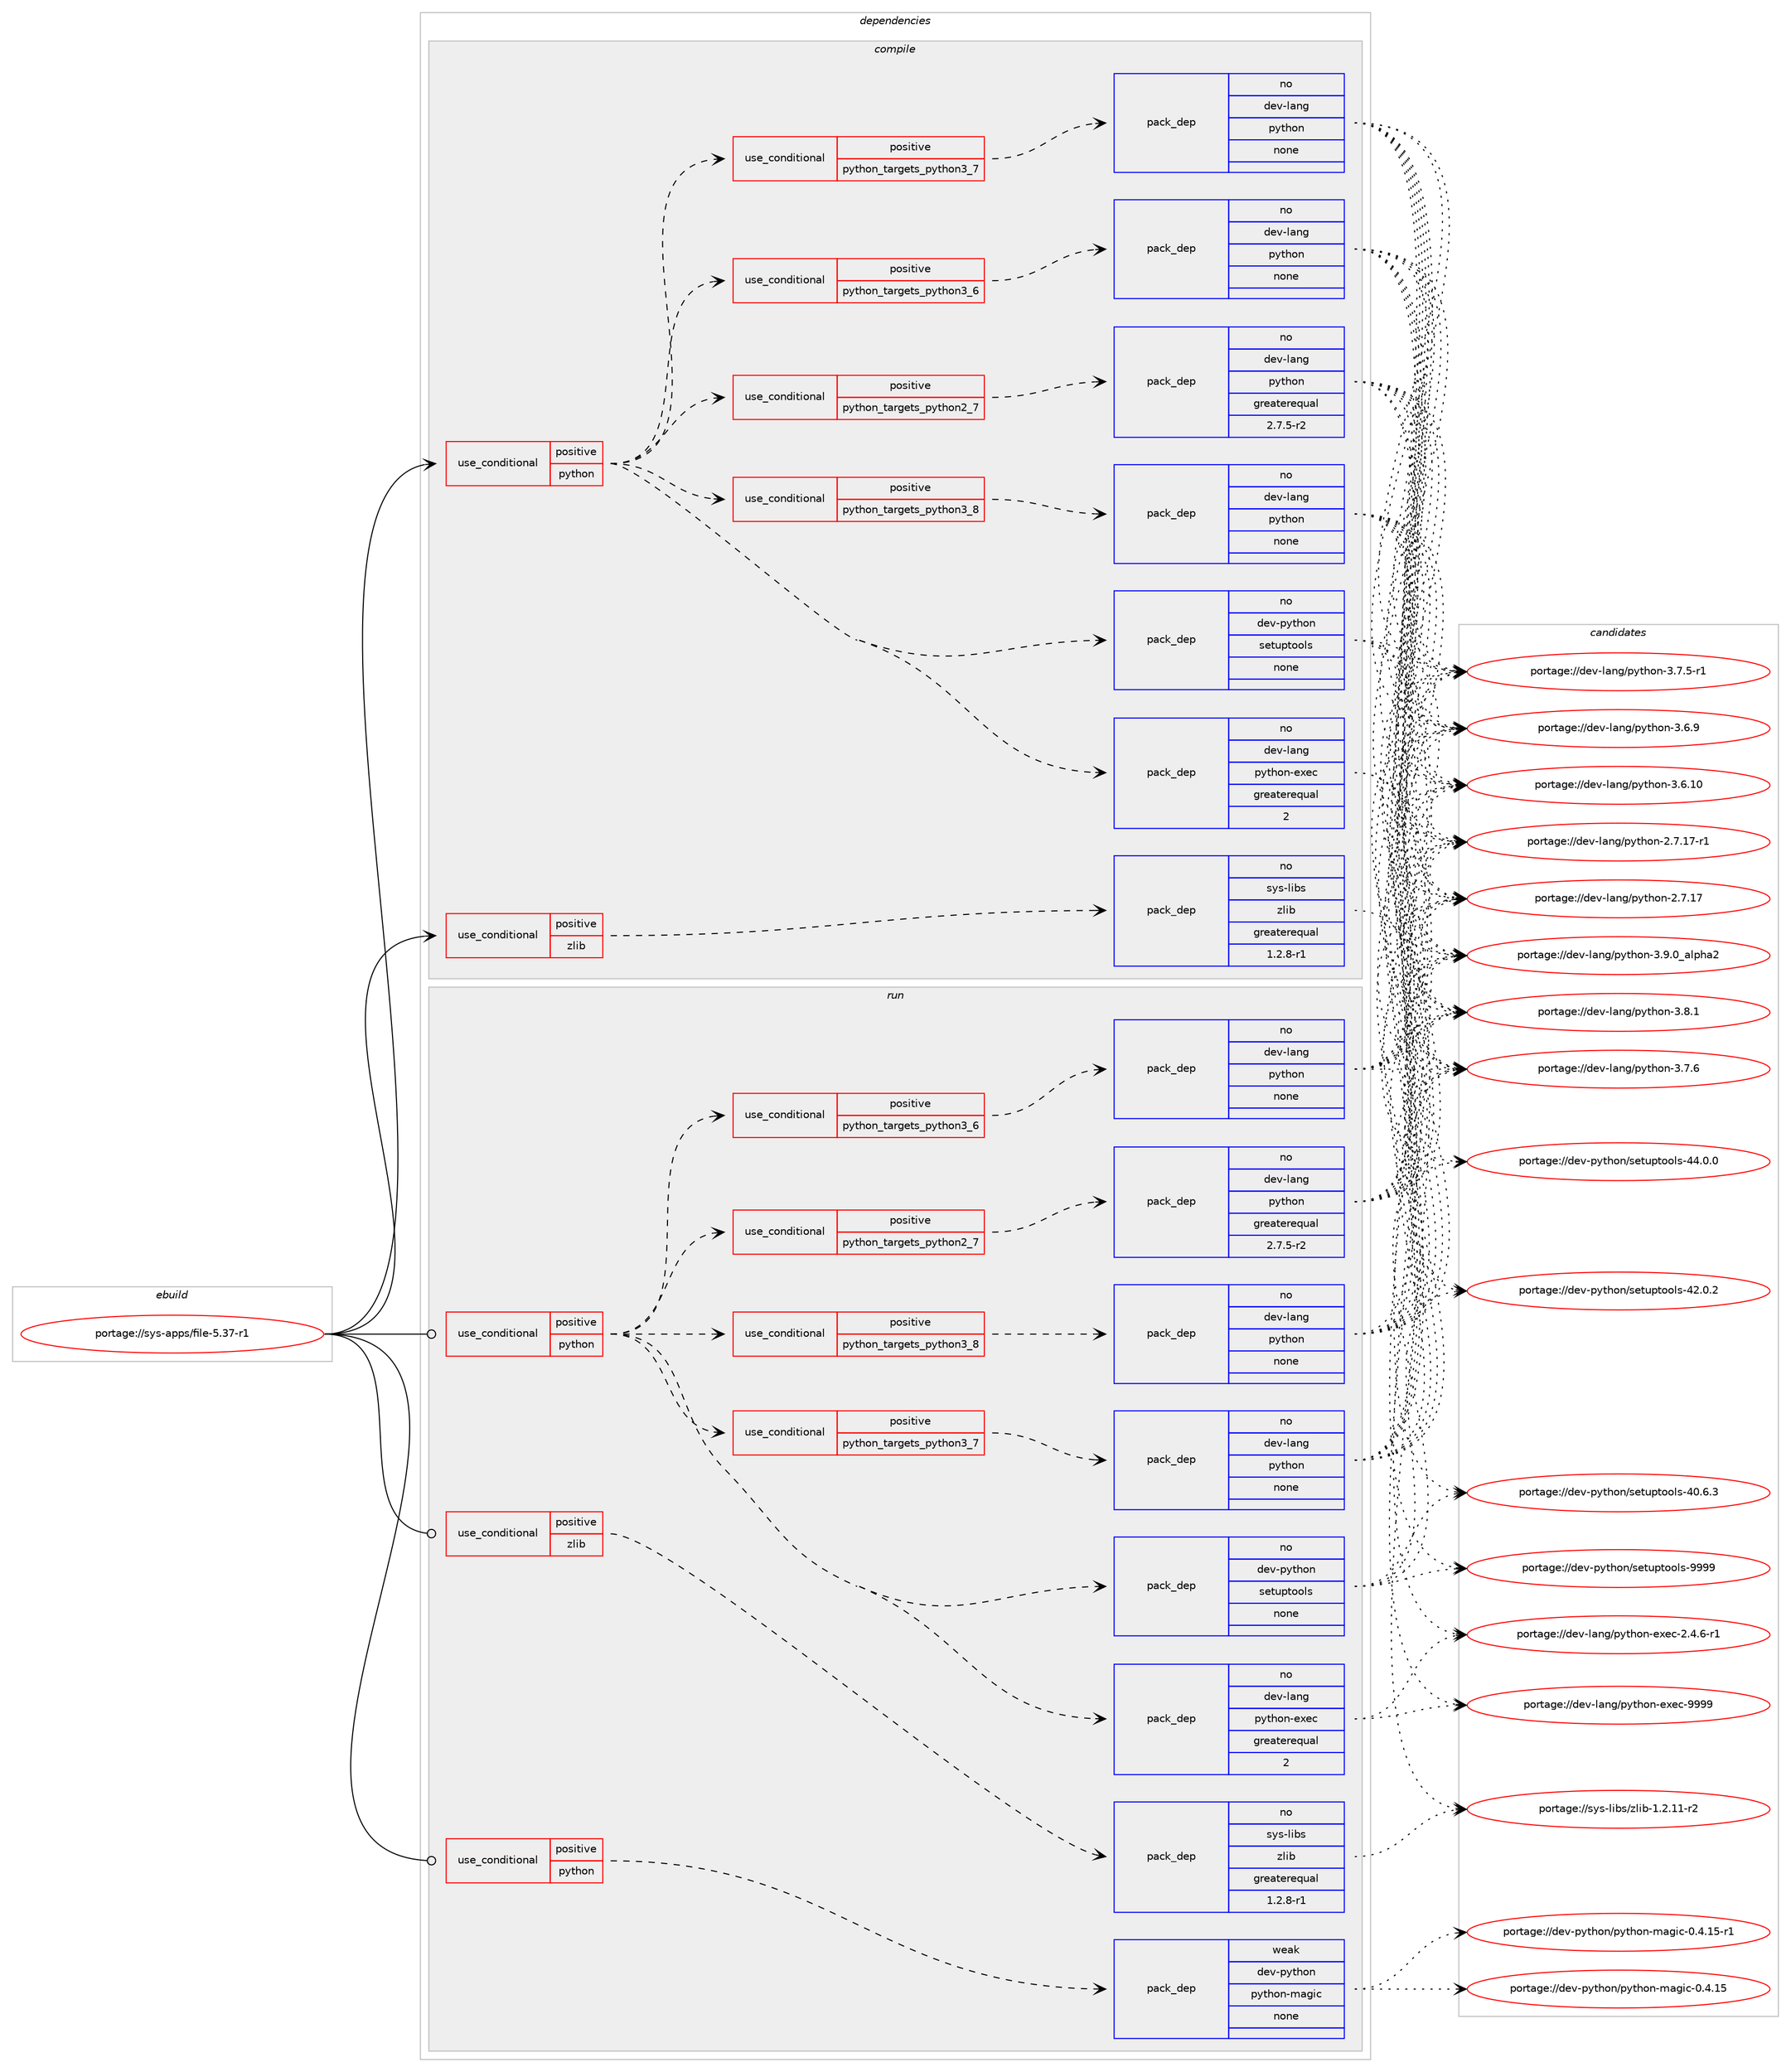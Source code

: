 digraph prolog {

# *************
# Graph options
# *************

newrank=true;
concentrate=true;
compound=true;
graph [rankdir=LR,fontname=Helvetica,fontsize=10,ranksep=1.5];#, ranksep=2.5, nodesep=0.2];
edge  [arrowhead=vee];
node  [fontname=Helvetica,fontsize=10];

# **********
# The ebuild
# **********

subgraph cluster_leftcol {
color=gray;
rank=same;
label=<<i>ebuild</i>>;
id [label="portage://sys-apps/file-5.37-r1", color=red, width=4, href="../sys-apps/file-5.37-r1.svg"];
}

# ****************
# The dependencies
# ****************

subgraph cluster_midcol {
color=gray;
label=<<i>dependencies</i>>;
subgraph cluster_compile {
fillcolor="#eeeeee";
style=filled;
label=<<i>compile</i>>;
subgraph cond15327 {
dependency73949 [label=<<TABLE BORDER="0" CELLBORDER="1" CELLSPACING="0" CELLPADDING="4"><TR><TD ROWSPAN="3" CELLPADDING="10">use_conditional</TD></TR><TR><TD>positive</TD></TR><TR><TD>python</TD></TR></TABLE>>, shape=none, color=red];
subgraph cond15328 {
dependency73950 [label=<<TABLE BORDER="0" CELLBORDER="1" CELLSPACING="0" CELLPADDING="4"><TR><TD ROWSPAN="3" CELLPADDING="10">use_conditional</TD></TR><TR><TD>positive</TD></TR><TR><TD>python_targets_python2_7</TD></TR></TABLE>>, shape=none, color=red];
subgraph pack57099 {
dependency73951 [label=<<TABLE BORDER="0" CELLBORDER="1" CELLSPACING="0" CELLPADDING="4" WIDTH="220"><TR><TD ROWSPAN="6" CELLPADDING="30">pack_dep</TD></TR><TR><TD WIDTH="110">no</TD></TR><TR><TD>dev-lang</TD></TR><TR><TD>python</TD></TR><TR><TD>greaterequal</TD></TR><TR><TD>2.7.5-r2</TD></TR></TABLE>>, shape=none, color=blue];
}
dependency73950:e -> dependency73951:w [weight=20,style="dashed",arrowhead="vee"];
}
dependency73949:e -> dependency73950:w [weight=20,style="dashed",arrowhead="vee"];
subgraph cond15329 {
dependency73952 [label=<<TABLE BORDER="0" CELLBORDER="1" CELLSPACING="0" CELLPADDING="4"><TR><TD ROWSPAN="3" CELLPADDING="10">use_conditional</TD></TR><TR><TD>positive</TD></TR><TR><TD>python_targets_python3_6</TD></TR></TABLE>>, shape=none, color=red];
subgraph pack57100 {
dependency73953 [label=<<TABLE BORDER="0" CELLBORDER="1" CELLSPACING="0" CELLPADDING="4" WIDTH="220"><TR><TD ROWSPAN="6" CELLPADDING="30">pack_dep</TD></TR><TR><TD WIDTH="110">no</TD></TR><TR><TD>dev-lang</TD></TR><TR><TD>python</TD></TR><TR><TD>none</TD></TR><TR><TD></TD></TR></TABLE>>, shape=none, color=blue];
}
dependency73952:e -> dependency73953:w [weight=20,style="dashed",arrowhead="vee"];
}
dependency73949:e -> dependency73952:w [weight=20,style="dashed",arrowhead="vee"];
subgraph cond15330 {
dependency73954 [label=<<TABLE BORDER="0" CELLBORDER="1" CELLSPACING="0" CELLPADDING="4"><TR><TD ROWSPAN="3" CELLPADDING="10">use_conditional</TD></TR><TR><TD>positive</TD></TR><TR><TD>python_targets_python3_7</TD></TR></TABLE>>, shape=none, color=red];
subgraph pack57101 {
dependency73955 [label=<<TABLE BORDER="0" CELLBORDER="1" CELLSPACING="0" CELLPADDING="4" WIDTH="220"><TR><TD ROWSPAN="6" CELLPADDING="30">pack_dep</TD></TR><TR><TD WIDTH="110">no</TD></TR><TR><TD>dev-lang</TD></TR><TR><TD>python</TD></TR><TR><TD>none</TD></TR><TR><TD></TD></TR></TABLE>>, shape=none, color=blue];
}
dependency73954:e -> dependency73955:w [weight=20,style="dashed",arrowhead="vee"];
}
dependency73949:e -> dependency73954:w [weight=20,style="dashed",arrowhead="vee"];
subgraph cond15331 {
dependency73956 [label=<<TABLE BORDER="0" CELLBORDER="1" CELLSPACING="0" CELLPADDING="4"><TR><TD ROWSPAN="3" CELLPADDING="10">use_conditional</TD></TR><TR><TD>positive</TD></TR><TR><TD>python_targets_python3_8</TD></TR></TABLE>>, shape=none, color=red];
subgraph pack57102 {
dependency73957 [label=<<TABLE BORDER="0" CELLBORDER="1" CELLSPACING="0" CELLPADDING="4" WIDTH="220"><TR><TD ROWSPAN="6" CELLPADDING="30">pack_dep</TD></TR><TR><TD WIDTH="110">no</TD></TR><TR><TD>dev-lang</TD></TR><TR><TD>python</TD></TR><TR><TD>none</TD></TR><TR><TD></TD></TR></TABLE>>, shape=none, color=blue];
}
dependency73956:e -> dependency73957:w [weight=20,style="dashed",arrowhead="vee"];
}
dependency73949:e -> dependency73956:w [weight=20,style="dashed",arrowhead="vee"];
subgraph pack57103 {
dependency73958 [label=<<TABLE BORDER="0" CELLBORDER="1" CELLSPACING="0" CELLPADDING="4" WIDTH="220"><TR><TD ROWSPAN="6" CELLPADDING="30">pack_dep</TD></TR><TR><TD WIDTH="110">no</TD></TR><TR><TD>dev-lang</TD></TR><TR><TD>python-exec</TD></TR><TR><TD>greaterequal</TD></TR><TR><TD>2</TD></TR></TABLE>>, shape=none, color=blue];
}
dependency73949:e -> dependency73958:w [weight=20,style="dashed",arrowhead="vee"];
subgraph pack57104 {
dependency73959 [label=<<TABLE BORDER="0" CELLBORDER="1" CELLSPACING="0" CELLPADDING="4" WIDTH="220"><TR><TD ROWSPAN="6" CELLPADDING="30">pack_dep</TD></TR><TR><TD WIDTH="110">no</TD></TR><TR><TD>dev-python</TD></TR><TR><TD>setuptools</TD></TR><TR><TD>none</TD></TR><TR><TD></TD></TR></TABLE>>, shape=none, color=blue];
}
dependency73949:e -> dependency73959:w [weight=20,style="dashed",arrowhead="vee"];
}
id:e -> dependency73949:w [weight=20,style="solid",arrowhead="vee"];
subgraph cond15332 {
dependency73960 [label=<<TABLE BORDER="0" CELLBORDER="1" CELLSPACING="0" CELLPADDING="4"><TR><TD ROWSPAN="3" CELLPADDING="10">use_conditional</TD></TR><TR><TD>positive</TD></TR><TR><TD>zlib</TD></TR></TABLE>>, shape=none, color=red];
subgraph pack57105 {
dependency73961 [label=<<TABLE BORDER="0" CELLBORDER="1" CELLSPACING="0" CELLPADDING="4" WIDTH="220"><TR><TD ROWSPAN="6" CELLPADDING="30">pack_dep</TD></TR><TR><TD WIDTH="110">no</TD></TR><TR><TD>sys-libs</TD></TR><TR><TD>zlib</TD></TR><TR><TD>greaterequal</TD></TR><TR><TD>1.2.8-r1</TD></TR></TABLE>>, shape=none, color=blue];
}
dependency73960:e -> dependency73961:w [weight=20,style="dashed",arrowhead="vee"];
}
id:e -> dependency73960:w [weight=20,style="solid",arrowhead="vee"];
}
subgraph cluster_compileandrun {
fillcolor="#eeeeee";
style=filled;
label=<<i>compile and run</i>>;
}
subgraph cluster_run {
fillcolor="#eeeeee";
style=filled;
label=<<i>run</i>>;
subgraph cond15333 {
dependency73962 [label=<<TABLE BORDER="0" CELLBORDER="1" CELLSPACING="0" CELLPADDING="4"><TR><TD ROWSPAN="3" CELLPADDING="10">use_conditional</TD></TR><TR><TD>positive</TD></TR><TR><TD>python</TD></TR></TABLE>>, shape=none, color=red];
subgraph cond15334 {
dependency73963 [label=<<TABLE BORDER="0" CELLBORDER="1" CELLSPACING="0" CELLPADDING="4"><TR><TD ROWSPAN="3" CELLPADDING="10">use_conditional</TD></TR><TR><TD>positive</TD></TR><TR><TD>python_targets_python2_7</TD></TR></TABLE>>, shape=none, color=red];
subgraph pack57106 {
dependency73964 [label=<<TABLE BORDER="0" CELLBORDER="1" CELLSPACING="0" CELLPADDING="4" WIDTH="220"><TR><TD ROWSPAN="6" CELLPADDING="30">pack_dep</TD></TR><TR><TD WIDTH="110">no</TD></TR><TR><TD>dev-lang</TD></TR><TR><TD>python</TD></TR><TR><TD>greaterequal</TD></TR><TR><TD>2.7.5-r2</TD></TR></TABLE>>, shape=none, color=blue];
}
dependency73963:e -> dependency73964:w [weight=20,style="dashed",arrowhead="vee"];
}
dependency73962:e -> dependency73963:w [weight=20,style="dashed",arrowhead="vee"];
subgraph cond15335 {
dependency73965 [label=<<TABLE BORDER="0" CELLBORDER="1" CELLSPACING="0" CELLPADDING="4"><TR><TD ROWSPAN="3" CELLPADDING="10">use_conditional</TD></TR><TR><TD>positive</TD></TR><TR><TD>python_targets_python3_6</TD></TR></TABLE>>, shape=none, color=red];
subgraph pack57107 {
dependency73966 [label=<<TABLE BORDER="0" CELLBORDER="1" CELLSPACING="0" CELLPADDING="4" WIDTH="220"><TR><TD ROWSPAN="6" CELLPADDING="30">pack_dep</TD></TR><TR><TD WIDTH="110">no</TD></TR><TR><TD>dev-lang</TD></TR><TR><TD>python</TD></TR><TR><TD>none</TD></TR><TR><TD></TD></TR></TABLE>>, shape=none, color=blue];
}
dependency73965:e -> dependency73966:w [weight=20,style="dashed",arrowhead="vee"];
}
dependency73962:e -> dependency73965:w [weight=20,style="dashed",arrowhead="vee"];
subgraph cond15336 {
dependency73967 [label=<<TABLE BORDER="0" CELLBORDER="1" CELLSPACING="0" CELLPADDING="4"><TR><TD ROWSPAN="3" CELLPADDING="10">use_conditional</TD></TR><TR><TD>positive</TD></TR><TR><TD>python_targets_python3_7</TD></TR></TABLE>>, shape=none, color=red];
subgraph pack57108 {
dependency73968 [label=<<TABLE BORDER="0" CELLBORDER="1" CELLSPACING="0" CELLPADDING="4" WIDTH="220"><TR><TD ROWSPAN="6" CELLPADDING="30">pack_dep</TD></TR><TR><TD WIDTH="110">no</TD></TR><TR><TD>dev-lang</TD></TR><TR><TD>python</TD></TR><TR><TD>none</TD></TR><TR><TD></TD></TR></TABLE>>, shape=none, color=blue];
}
dependency73967:e -> dependency73968:w [weight=20,style="dashed",arrowhead="vee"];
}
dependency73962:e -> dependency73967:w [weight=20,style="dashed",arrowhead="vee"];
subgraph cond15337 {
dependency73969 [label=<<TABLE BORDER="0" CELLBORDER="1" CELLSPACING="0" CELLPADDING="4"><TR><TD ROWSPAN="3" CELLPADDING="10">use_conditional</TD></TR><TR><TD>positive</TD></TR><TR><TD>python_targets_python3_8</TD></TR></TABLE>>, shape=none, color=red];
subgraph pack57109 {
dependency73970 [label=<<TABLE BORDER="0" CELLBORDER="1" CELLSPACING="0" CELLPADDING="4" WIDTH="220"><TR><TD ROWSPAN="6" CELLPADDING="30">pack_dep</TD></TR><TR><TD WIDTH="110">no</TD></TR><TR><TD>dev-lang</TD></TR><TR><TD>python</TD></TR><TR><TD>none</TD></TR><TR><TD></TD></TR></TABLE>>, shape=none, color=blue];
}
dependency73969:e -> dependency73970:w [weight=20,style="dashed",arrowhead="vee"];
}
dependency73962:e -> dependency73969:w [weight=20,style="dashed",arrowhead="vee"];
subgraph pack57110 {
dependency73971 [label=<<TABLE BORDER="0" CELLBORDER="1" CELLSPACING="0" CELLPADDING="4" WIDTH="220"><TR><TD ROWSPAN="6" CELLPADDING="30">pack_dep</TD></TR><TR><TD WIDTH="110">no</TD></TR><TR><TD>dev-lang</TD></TR><TR><TD>python-exec</TD></TR><TR><TD>greaterequal</TD></TR><TR><TD>2</TD></TR></TABLE>>, shape=none, color=blue];
}
dependency73962:e -> dependency73971:w [weight=20,style="dashed",arrowhead="vee"];
subgraph pack57111 {
dependency73972 [label=<<TABLE BORDER="0" CELLBORDER="1" CELLSPACING="0" CELLPADDING="4" WIDTH="220"><TR><TD ROWSPAN="6" CELLPADDING="30">pack_dep</TD></TR><TR><TD WIDTH="110">no</TD></TR><TR><TD>dev-python</TD></TR><TR><TD>setuptools</TD></TR><TR><TD>none</TD></TR><TR><TD></TD></TR></TABLE>>, shape=none, color=blue];
}
dependency73962:e -> dependency73972:w [weight=20,style="dashed",arrowhead="vee"];
}
id:e -> dependency73962:w [weight=20,style="solid",arrowhead="odot"];
subgraph cond15338 {
dependency73973 [label=<<TABLE BORDER="0" CELLBORDER="1" CELLSPACING="0" CELLPADDING="4"><TR><TD ROWSPAN="3" CELLPADDING="10">use_conditional</TD></TR><TR><TD>positive</TD></TR><TR><TD>python</TD></TR></TABLE>>, shape=none, color=red];
subgraph pack57112 {
dependency73974 [label=<<TABLE BORDER="0" CELLBORDER="1" CELLSPACING="0" CELLPADDING="4" WIDTH="220"><TR><TD ROWSPAN="6" CELLPADDING="30">pack_dep</TD></TR><TR><TD WIDTH="110">weak</TD></TR><TR><TD>dev-python</TD></TR><TR><TD>python-magic</TD></TR><TR><TD>none</TD></TR><TR><TD></TD></TR></TABLE>>, shape=none, color=blue];
}
dependency73973:e -> dependency73974:w [weight=20,style="dashed",arrowhead="vee"];
}
id:e -> dependency73973:w [weight=20,style="solid",arrowhead="odot"];
subgraph cond15339 {
dependency73975 [label=<<TABLE BORDER="0" CELLBORDER="1" CELLSPACING="0" CELLPADDING="4"><TR><TD ROWSPAN="3" CELLPADDING="10">use_conditional</TD></TR><TR><TD>positive</TD></TR><TR><TD>zlib</TD></TR></TABLE>>, shape=none, color=red];
subgraph pack57113 {
dependency73976 [label=<<TABLE BORDER="0" CELLBORDER="1" CELLSPACING="0" CELLPADDING="4" WIDTH="220"><TR><TD ROWSPAN="6" CELLPADDING="30">pack_dep</TD></TR><TR><TD WIDTH="110">no</TD></TR><TR><TD>sys-libs</TD></TR><TR><TD>zlib</TD></TR><TR><TD>greaterequal</TD></TR><TR><TD>1.2.8-r1</TD></TR></TABLE>>, shape=none, color=blue];
}
dependency73975:e -> dependency73976:w [weight=20,style="dashed",arrowhead="vee"];
}
id:e -> dependency73975:w [weight=20,style="solid",arrowhead="odot"];
}
}

# **************
# The candidates
# **************

subgraph cluster_choices {
rank=same;
color=gray;
label=<<i>candidates</i>>;

subgraph choice57099 {
color=black;
nodesep=1;
choice10010111845108971101034711212111610411111045514657464895971081121049750 [label="portage://dev-lang/python-3.9.0_alpha2", color=red, width=4,href="../dev-lang/python-3.9.0_alpha2.svg"];
choice100101118451089711010347112121116104111110455146564649 [label="portage://dev-lang/python-3.8.1", color=red, width=4,href="../dev-lang/python-3.8.1.svg"];
choice100101118451089711010347112121116104111110455146554654 [label="portage://dev-lang/python-3.7.6", color=red, width=4,href="../dev-lang/python-3.7.6.svg"];
choice1001011184510897110103471121211161041111104551465546534511449 [label="portage://dev-lang/python-3.7.5-r1", color=red, width=4,href="../dev-lang/python-3.7.5-r1.svg"];
choice100101118451089711010347112121116104111110455146544657 [label="portage://dev-lang/python-3.6.9", color=red, width=4,href="../dev-lang/python-3.6.9.svg"];
choice10010111845108971101034711212111610411111045514654464948 [label="portage://dev-lang/python-3.6.10", color=red, width=4,href="../dev-lang/python-3.6.10.svg"];
choice100101118451089711010347112121116104111110455046554649554511449 [label="portage://dev-lang/python-2.7.17-r1", color=red, width=4,href="../dev-lang/python-2.7.17-r1.svg"];
choice10010111845108971101034711212111610411111045504655464955 [label="portage://dev-lang/python-2.7.17", color=red, width=4,href="../dev-lang/python-2.7.17.svg"];
dependency73951:e -> choice10010111845108971101034711212111610411111045514657464895971081121049750:w [style=dotted,weight="100"];
dependency73951:e -> choice100101118451089711010347112121116104111110455146564649:w [style=dotted,weight="100"];
dependency73951:e -> choice100101118451089711010347112121116104111110455146554654:w [style=dotted,weight="100"];
dependency73951:e -> choice1001011184510897110103471121211161041111104551465546534511449:w [style=dotted,weight="100"];
dependency73951:e -> choice100101118451089711010347112121116104111110455146544657:w [style=dotted,weight="100"];
dependency73951:e -> choice10010111845108971101034711212111610411111045514654464948:w [style=dotted,weight="100"];
dependency73951:e -> choice100101118451089711010347112121116104111110455046554649554511449:w [style=dotted,weight="100"];
dependency73951:e -> choice10010111845108971101034711212111610411111045504655464955:w [style=dotted,weight="100"];
}
subgraph choice57100 {
color=black;
nodesep=1;
choice10010111845108971101034711212111610411111045514657464895971081121049750 [label="portage://dev-lang/python-3.9.0_alpha2", color=red, width=4,href="../dev-lang/python-3.9.0_alpha2.svg"];
choice100101118451089711010347112121116104111110455146564649 [label="portage://dev-lang/python-3.8.1", color=red, width=4,href="../dev-lang/python-3.8.1.svg"];
choice100101118451089711010347112121116104111110455146554654 [label="portage://dev-lang/python-3.7.6", color=red, width=4,href="../dev-lang/python-3.7.6.svg"];
choice1001011184510897110103471121211161041111104551465546534511449 [label="portage://dev-lang/python-3.7.5-r1", color=red, width=4,href="../dev-lang/python-3.7.5-r1.svg"];
choice100101118451089711010347112121116104111110455146544657 [label="portage://dev-lang/python-3.6.9", color=red, width=4,href="../dev-lang/python-3.6.9.svg"];
choice10010111845108971101034711212111610411111045514654464948 [label="portage://dev-lang/python-3.6.10", color=red, width=4,href="../dev-lang/python-3.6.10.svg"];
choice100101118451089711010347112121116104111110455046554649554511449 [label="portage://dev-lang/python-2.7.17-r1", color=red, width=4,href="../dev-lang/python-2.7.17-r1.svg"];
choice10010111845108971101034711212111610411111045504655464955 [label="portage://dev-lang/python-2.7.17", color=red, width=4,href="../dev-lang/python-2.7.17.svg"];
dependency73953:e -> choice10010111845108971101034711212111610411111045514657464895971081121049750:w [style=dotted,weight="100"];
dependency73953:e -> choice100101118451089711010347112121116104111110455146564649:w [style=dotted,weight="100"];
dependency73953:e -> choice100101118451089711010347112121116104111110455146554654:w [style=dotted,weight="100"];
dependency73953:e -> choice1001011184510897110103471121211161041111104551465546534511449:w [style=dotted,weight="100"];
dependency73953:e -> choice100101118451089711010347112121116104111110455146544657:w [style=dotted,weight="100"];
dependency73953:e -> choice10010111845108971101034711212111610411111045514654464948:w [style=dotted,weight="100"];
dependency73953:e -> choice100101118451089711010347112121116104111110455046554649554511449:w [style=dotted,weight="100"];
dependency73953:e -> choice10010111845108971101034711212111610411111045504655464955:w [style=dotted,weight="100"];
}
subgraph choice57101 {
color=black;
nodesep=1;
choice10010111845108971101034711212111610411111045514657464895971081121049750 [label="portage://dev-lang/python-3.9.0_alpha2", color=red, width=4,href="../dev-lang/python-3.9.0_alpha2.svg"];
choice100101118451089711010347112121116104111110455146564649 [label="portage://dev-lang/python-3.8.1", color=red, width=4,href="../dev-lang/python-3.8.1.svg"];
choice100101118451089711010347112121116104111110455146554654 [label="portage://dev-lang/python-3.7.6", color=red, width=4,href="../dev-lang/python-3.7.6.svg"];
choice1001011184510897110103471121211161041111104551465546534511449 [label="portage://dev-lang/python-3.7.5-r1", color=red, width=4,href="../dev-lang/python-3.7.5-r1.svg"];
choice100101118451089711010347112121116104111110455146544657 [label="portage://dev-lang/python-3.6.9", color=red, width=4,href="../dev-lang/python-3.6.9.svg"];
choice10010111845108971101034711212111610411111045514654464948 [label="portage://dev-lang/python-3.6.10", color=red, width=4,href="../dev-lang/python-3.6.10.svg"];
choice100101118451089711010347112121116104111110455046554649554511449 [label="portage://dev-lang/python-2.7.17-r1", color=red, width=4,href="../dev-lang/python-2.7.17-r1.svg"];
choice10010111845108971101034711212111610411111045504655464955 [label="portage://dev-lang/python-2.7.17", color=red, width=4,href="../dev-lang/python-2.7.17.svg"];
dependency73955:e -> choice10010111845108971101034711212111610411111045514657464895971081121049750:w [style=dotted,weight="100"];
dependency73955:e -> choice100101118451089711010347112121116104111110455146564649:w [style=dotted,weight="100"];
dependency73955:e -> choice100101118451089711010347112121116104111110455146554654:w [style=dotted,weight="100"];
dependency73955:e -> choice1001011184510897110103471121211161041111104551465546534511449:w [style=dotted,weight="100"];
dependency73955:e -> choice100101118451089711010347112121116104111110455146544657:w [style=dotted,weight="100"];
dependency73955:e -> choice10010111845108971101034711212111610411111045514654464948:w [style=dotted,weight="100"];
dependency73955:e -> choice100101118451089711010347112121116104111110455046554649554511449:w [style=dotted,weight="100"];
dependency73955:e -> choice10010111845108971101034711212111610411111045504655464955:w [style=dotted,weight="100"];
}
subgraph choice57102 {
color=black;
nodesep=1;
choice10010111845108971101034711212111610411111045514657464895971081121049750 [label="portage://dev-lang/python-3.9.0_alpha2", color=red, width=4,href="../dev-lang/python-3.9.0_alpha2.svg"];
choice100101118451089711010347112121116104111110455146564649 [label="portage://dev-lang/python-3.8.1", color=red, width=4,href="../dev-lang/python-3.8.1.svg"];
choice100101118451089711010347112121116104111110455146554654 [label="portage://dev-lang/python-3.7.6", color=red, width=4,href="../dev-lang/python-3.7.6.svg"];
choice1001011184510897110103471121211161041111104551465546534511449 [label="portage://dev-lang/python-3.7.5-r1", color=red, width=4,href="../dev-lang/python-3.7.5-r1.svg"];
choice100101118451089711010347112121116104111110455146544657 [label="portage://dev-lang/python-3.6.9", color=red, width=4,href="../dev-lang/python-3.6.9.svg"];
choice10010111845108971101034711212111610411111045514654464948 [label="portage://dev-lang/python-3.6.10", color=red, width=4,href="../dev-lang/python-3.6.10.svg"];
choice100101118451089711010347112121116104111110455046554649554511449 [label="portage://dev-lang/python-2.7.17-r1", color=red, width=4,href="../dev-lang/python-2.7.17-r1.svg"];
choice10010111845108971101034711212111610411111045504655464955 [label="portage://dev-lang/python-2.7.17", color=red, width=4,href="../dev-lang/python-2.7.17.svg"];
dependency73957:e -> choice10010111845108971101034711212111610411111045514657464895971081121049750:w [style=dotted,weight="100"];
dependency73957:e -> choice100101118451089711010347112121116104111110455146564649:w [style=dotted,weight="100"];
dependency73957:e -> choice100101118451089711010347112121116104111110455146554654:w [style=dotted,weight="100"];
dependency73957:e -> choice1001011184510897110103471121211161041111104551465546534511449:w [style=dotted,weight="100"];
dependency73957:e -> choice100101118451089711010347112121116104111110455146544657:w [style=dotted,weight="100"];
dependency73957:e -> choice10010111845108971101034711212111610411111045514654464948:w [style=dotted,weight="100"];
dependency73957:e -> choice100101118451089711010347112121116104111110455046554649554511449:w [style=dotted,weight="100"];
dependency73957:e -> choice10010111845108971101034711212111610411111045504655464955:w [style=dotted,weight="100"];
}
subgraph choice57103 {
color=black;
nodesep=1;
choice10010111845108971101034711212111610411111045101120101994557575757 [label="portage://dev-lang/python-exec-9999", color=red, width=4,href="../dev-lang/python-exec-9999.svg"];
choice10010111845108971101034711212111610411111045101120101994550465246544511449 [label="portage://dev-lang/python-exec-2.4.6-r1", color=red, width=4,href="../dev-lang/python-exec-2.4.6-r1.svg"];
dependency73958:e -> choice10010111845108971101034711212111610411111045101120101994557575757:w [style=dotted,weight="100"];
dependency73958:e -> choice10010111845108971101034711212111610411111045101120101994550465246544511449:w [style=dotted,weight="100"];
}
subgraph choice57104 {
color=black;
nodesep=1;
choice10010111845112121116104111110471151011161171121161111111081154557575757 [label="portage://dev-python/setuptools-9999", color=red, width=4,href="../dev-python/setuptools-9999.svg"];
choice100101118451121211161041111104711510111611711211611111110811545525246484648 [label="portage://dev-python/setuptools-44.0.0", color=red, width=4,href="../dev-python/setuptools-44.0.0.svg"];
choice100101118451121211161041111104711510111611711211611111110811545525046484650 [label="portage://dev-python/setuptools-42.0.2", color=red, width=4,href="../dev-python/setuptools-42.0.2.svg"];
choice100101118451121211161041111104711510111611711211611111110811545524846544651 [label="portage://dev-python/setuptools-40.6.3", color=red, width=4,href="../dev-python/setuptools-40.6.3.svg"];
dependency73959:e -> choice10010111845112121116104111110471151011161171121161111111081154557575757:w [style=dotted,weight="100"];
dependency73959:e -> choice100101118451121211161041111104711510111611711211611111110811545525246484648:w [style=dotted,weight="100"];
dependency73959:e -> choice100101118451121211161041111104711510111611711211611111110811545525046484650:w [style=dotted,weight="100"];
dependency73959:e -> choice100101118451121211161041111104711510111611711211611111110811545524846544651:w [style=dotted,weight="100"];
}
subgraph choice57105 {
color=black;
nodesep=1;
choice11512111545108105981154712210810598454946504649494511450 [label="portage://sys-libs/zlib-1.2.11-r2", color=red, width=4,href="../sys-libs/zlib-1.2.11-r2.svg"];
dependency73961:e -> choice11512111545108105981154712210810598454946504649494511450:w [style=dotted,weight="100"];
}
subgraph choice57106 {
color=black;
nodesep=1;
choice10010111845108971101034711212111610411111045514657464895971081121049750 [label="portage://dev-lang/python-3.9.0_alpha2", color=red, width=4,href="../dev-lang/python-3.9.0_alpha2.svg"];
choice100101118451089711010347112121116104111110455146564649 [label="portage://dev-lang/python-3.8.1", color=red, width=4,href="../dev-lang/python-3.8.1.svg"];
choice100101118451089711010347112121116104111110455146554654 [label="portage://dev-lang/python-3.7.6", color=red, width=4,href="../dev-lang/python-3.7.6.svg"];
choice1001011184510897110103471121211161041111104551465546534511449 [label="portage://dev-lang/python-3.7.5-r1", color=red, width=4,href="../dev-lang/python-3.7.5-r1.svg"];
choice100101118451089711010347112121116104111110455146544657 [label="portage://dev-lang/python-3.6.9", color=red, width=4,href="../dev-lang/python-3.6.9.svg"];
choice10010111845108971101034711212111610411111045514654464948 [label="portage://dev-lang/python-3.6.10", color=red, width=4,href="../dev-lang/python-3.6.10.svg"];
choice100101118451089711010347112121116104111110455046554649554511449 [label="portage://dev-lang/python-2.7.17-r1", color=red, width=4,href="../dev-lang/python-2.7.17-r1.svg"];
choice10010111845108971101034711212111610411111045504655464955 [label="portage://dev-lang/python-2.7.17", color=red, width=4,href="../dev-lang/python-2.7.17.svg"];
dependency73964:e -> choice10010111845108971101034711212111610411111045514657464895971081121049750:w [style=dotted,weight="100"];
dependency73964:e -> choice100101118451089711010347112121116104111110455146564649:w [style=dotted,weight="100"];
dependency73964:e -> choice100101118451089711010347112121116104111110455146554654:w [style=dotted,weight="100"];
dependency73964:e -> choice1001011184510897110103471121211161041111104551465546534511449:w [style=dotted,weight="100"];
dependency73964:e -> choice100101118451089711010347112121116104111110455146544657:w [style=dotted,weight="100"];
dependency73964:e -> choice10010111845108971101034711212111610411111045514654464948:w [style=dotted,weight="100"];
dependency73964:e -> choice100101118451089711010347112121116104111110455046554649554511449:w [style=dotted,weight="100"];
dependency73964:e -> choice10010111845108971101034711212111610411111045504655464955:w [style=dotted,weight="100"];
}
subgraph choice57107 {
color=black;
nodesep=1;
choice10010111845108971101034711212111610411111045514657464895971081121049750 [label="portage://dev-lang/python-3.9.0_alpha2", color=red, width=4,href="../dev-lang/python-3.9.0_alpha2.svg"];
choice100101118451089711010347112121116104111110455146564649 [label="portage://dev-lang/python-3.8.1", color=red, width=4,href="../dev-lang/python-3.8.1.svg"];
choice100101118451089711010347112121116104111110455146554654 [label="portage://dev-lang/python-3.7.6", color=red, width=4,href="../dev-lang/python-3.7.6.svg"];
choice1001011184510897110103471121211161041111104551465546534511449 [label="portage://dev-lang/python-3.7.5-r1", color=red, width=4,href="../dev-lang/python-3.7.5-r1.svg"];
choice100101118451089711010347112121116104111110455146544657 [label="portage://dev-lang/python-3.6.9", color=red, width=4,href="../dev-lang/python-3.6.9.svg"];
choice10010111845108971101034711212111610411111045514654464948 [label="portage://dev-lang/python-3.6.10", color=red, width=4,href="../dev-lang/python-3.6.10.svg"];
choice100101118451089711010347112121116104111110455046554649554511449 [label="portage://dev-lang/python-2.7.17-r1", color=red, width=4,href="../dev-lang/python-2.7.17-r1.svg"];
choice10010111845108971101034711212111610411111045504655464955 [label="portage://dev-lang/python-2.7.17", color=red, width=4,href="../dev-lang/python-2.7.17.svg"];
dependency73966:e -> choice10010111845108971101034711212111610411111045514657464895971081121049750:w [style=dotted,weight="100"];
dependency73966:e -> choice100101118451089711010347112121116104111110455146564649:w [style=dotted,weight="100"];
dependency73966:e -> choice100101118451089711010347112121116104111110455146554654:w [style=dotted,weight="100"];
dependency73966:e -> choice1001011184510897110103471121211161041111104551465546534511449:w [style=dotted,weight="100"];
dependency73966:e -> choice100101118451089711010347112121116104111110455146544657:w [style=dotted,weight="100"];
dependency73966:e -> choice10010111845108971101034711212111610411111045514654464948:w [style=dotted,weight="100"];
dependency73966:e -> choice100101118451089711010347112121116104111110455046554649554511449:w [style=dotted,weight="100"];
dependency73966:e -> choice10010111845108971101034711212111610411111045504655464955:w [style=dotted,weight="100"];
}
subgraph choice57108 {
color=black;
nodesep=1;
choice10010111845108971101034711212111610411111045514657464895971081121049750 [label="portage://dev-lang/python-3.9.0_alpha2", color=red, width=4,href="../dev-lang/python-3.9.0_alpha2.svg"];
choice100101118451089711010347112121116104111110455146564649 [label="portage://dev-lang/python-3.8.1", color=red, width=4,href="../dev-lang/python-3.8.1.svg"];
choice100101118451089711010347112121116104111110455146554654 [label="portage://dev-lang/python-3.7.6", color=red, width=4,href="../dev-lang/python-3.7.6.svg"];
choice1001011184510897110103471121211161041111104551465546534511449 [label="portage://dev-lang/python-3.7.5-r1", color=red, width=4,href="../dev-lang/python-3.7.5-r1.svg"];
choice100101118451089711010347112121116104111110455146544657 [label="portage://dev-lang/python-3.6.9", color=red, width=4,href="../dev-lang/python-3.6.9.svg"];
choice10010111845108971101034711212111610411111045514654464948 [label="portage://dev-lang/python-3.6.10", color=red, width=4,href="../dev-lang/python-3.6.10.svg"];
choice100101118451089711010347112121116104111110455046554649554511449 [label="portage://dev-lang/python-2.7.17-r1", color=red, width=4,href="../dev-lang/python-2.7.17-r1.svg"];
choice10010111845108971101034711212111610411111045504655464955 [label="portage://dev-lang/python-2.7.17", color=red, width=4,href="../dev-lang/python-2.7.17.svg"];
dependency73968:e -> choice10010111845108971101034711212111610411111045514657464895971081121049750:w [style=dotted,weight="100"];
dependency73968:e -> choice100101118451089711010347112121116104111110455146564649:w [style=dotted,weight="100"];
dependency73968:e -> choice100101118451089711010347112121116104111110455146554654:w [style=dotted,weight="100"];
dependency73968:e -> choice1001011184510897110103471121211161041111104551465546534511449:w [style=dotted,weight="100"];
dependency73968:e -> choice100101118451089711010347112121116104111110455146544657:w [style=dotted,weight="100"];
dependency73968:e -> choice10010111845108971101034711212111610411111045514654464948:w [style=dotted,weight="100"];
dependency73968:e -> choice100101118451089711010347112121116104111110455046554649554511449:w [style=dotted,weight="100"];
dependency73968:e -> choice10010111845108971101034711212111610411111045504655464955:w [style=dotted,weight="100"];
}
subgraph choice57109 {
color=black;
nodesep=1;
choice10010111845108971101034711212111610411111045514657464895971081121049750 [label="portage://dev-lang/python-3.9.0_alpha2", color=red, width=4,href="../dev-lang/python-3.9.0_alpha2.svg"];
choice100101118451089711010347112121116104111110455146564649 [label="portage://dev-lang/python-3.8.1", color=red, width=4,href="../dev-lang/python-3.8.1.svg"];
choice100101118451089711010347112121116104111110455146554654 [label="portage://dev-lang/python-3.7.6", color=red, width=4,href="../dev-lang/python-3.7.6.svg"];
choice1001011184510897110103471121211161041111104551465546534511449 [label="portage://dev-lang/python-3.7.5-r1", color=red, width=4,href="../dev-lang/python-3.7.5-r1.svg"];
choice100101118451089711010347112121116104111110455146544657 [label="portage://dev-lang/python-3.6.9", color=red, width=4,href="../dev-lang/python-3.6.9.svg"];
choice10010111845108971101034711212111610411111045514654464948 [label="portage://dev-lang/python-3.6.10", color=red, width=4,href="../dev-lang/python-3.6.10.svg"];
choice100101118451089711010347112121116104111110455046554649554511449 [label="portage://dev-lang/python-2.7.17-r1", color=red, width=4,href="../dev-lang/python-2.7.17-r1.svg"];
choice10010111845108971101034711212111610411111045504655464955 [label="portage://dev-lang/python-2.7.17", color=red, width=4,href="../dev-lang/python-2.7.17.svg"];
dependency73970:e -> choice10010111845108971101034711212111610411111045514657464895971081121049750:w [style=dotted,weight="100"];
dependency73970:e -> choice100101118451089711010347112121116104111110455146564649:w [style=dotted,weight="100"];
dependency73970:e -> choice100101118451089711010347112121116104111110455146554654:w [style=dotted,weight="100"];
dependency73970:e -> choice1001011184510897110103471121211161041111104551465546534511449:w [style=dotted,weight="100"];
dependency73970:e -> choice100101118451089711010347112121116104111110455146544657:w [style=dotted,weight="100"];
dependency73970:e -> choice10010111845108971101034711212111610411111045514654464948:w [style=dotted,weight="100"];
dependency73970:e -> choice100101118451089711010347112121116104111110455046554649554511449:w [style=dotted,weight="100"];
dependency73970:e -> choice10010111845108971101034711212111610411111045504655464955:w [style=dotted,weight="100"];
}
subgraph choice57110 {
color=black;
nodesep=1;
choice10010111845108971101034711212111610411111045101120101994557575757 [label="portage://dev-lang/python-exec-9999", color=red, width=4,href="../dev-lang/python-exec-9999.svg"];
choice10010111845108971101034711212111610411111045101120101994550465246544511449 [label="portage://dev-lang/python-exec-2.4.6-r1", color=red, width=4,href="../dev-lang/python-exec-2.4.6-r1.svg"];
dependency73971:e -> choice10010111845108971101034711212111610411111045101120101994557575757:w [style=dotted,weight="100"];
dependency73971:e -> choice10010111845108971101034711212111610411111045101120101994550465246544511449:w [style=dotted,weight="100"];
}
subgraph choice57111 {
color=black;
nodesep=1;
choice10010111845112121116104111110471151011161171121161111111081154557575757 [label="portage://dev-python/setuptools-9999", color=red, width=4,href="../dev-python/setuptools-9999.svg"];
choice100101118451121211161041111104711510111611711211611111110811545525246484648 [label="portage://dev-python/setuptools-44.0.0", color=red, width=4,href="../dev-python/setuptools-44.0.0.svg"];
choice100101118451121211161041111104711510111611711211611111110811545525046484650 [label="portage://dev-python/setuptools-42.0.2", color=red, width=4,href="../dev-python/setuptools-42.0.2.svg"];
choice100101118451121211161041111104711510111611711211611111110811545524846544651 [label="portage://dev-python/setuptools-40.6.3", color=red, width=4,href="../dev-python/setuptools-40.6.3.svg"];
dependency73972:e -> choice10010111845112121116104111110471151011161171121161111111081154557575757:w [style=dotted,weight="100"];
dependency73972:e -> choice100101118451121211161041111104711510111611711211611111110811545525246484648:w [style=dotted,weight="100"];
dependency73972:e -> choice100101118451121211161041111104711510111611711211611111110811545525046484650:w [style=dotted,weight="100"];
dependency73972:e -> choice100101118451121211161041111104711510111611711211611111110811545524846544651:w [style=dotted,weight="100"];
}
subgraph choice57112 {
color=black;
nodesep=1;
choice1001011184511212111610411111047112121116104111110451099710310599454846524649534511449 [label="portage://dev-python/python-magic-0.4.15-r1", color=red, width=4,href="../dev-python/python-magic-0.4.15-r1.svg"];
choice100101118451121211161041111104711212111610411111045109971031059945484652464953 [label="portage://dev-python/python-magic-0.4.15", color=red, width=4,href="../dev-python/python-magic-0.4.15.svg"];
dependency73974:e -> choice1001011184511212111610411111047112121116104111110451099710310599454846524649534511449:w [style=dotted,weight="100"];
dependency73974:e -> choice100101118451121211161041111104711212111610411111045109971031059945484652464953:w [style=dotted,weight="100"];
}
subgraph choice57113 {
color=black;
nodesep=1;
choice11512111545108105981154712210810598454946504649494511450 [label="portage://sys-libs/zlib-1.2.11-r2", color=red, width=4,href="../sys-libs/zlib-1.2.11-r2.svg"];
dependency73976:e -> choice11512111545108105981154712210810598454946504649494511450:w [style=dotted,weight="100"];
}
}

}
